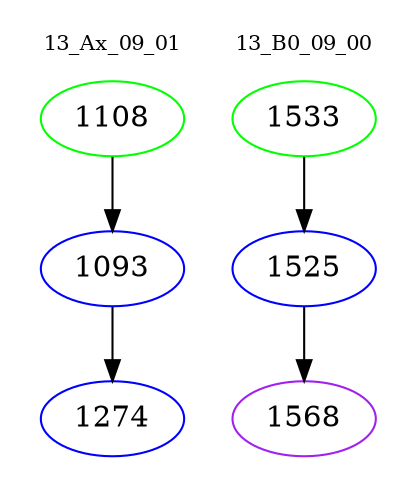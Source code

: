 digraph{
subgraph cluster_0 {
color = white
label = "13_Ax_09_01";
fontsize=10;
T0_1108 [label="1108", color="green"]
T0_1108 -> T0_1093 [color="black"]
T0_1093 [label="1093", color="blue"]
T0_1093 -> T0_1274 [color="black"]
T0_1274 [label="1274", color="blue"]
}
subgraph cluster_1 {
color = white
label = "13_B0_09_00";
fontsize=10;
T1_1533 [label="1533", color="green"]
T1_1533 -> T1_1525 [color="black"]
T1_1525 [label="1525", color="blue"]
T1_1525 -> T1_1568 [color="black"]
T1_1568 [label="1568", color="purple"]
}
}

